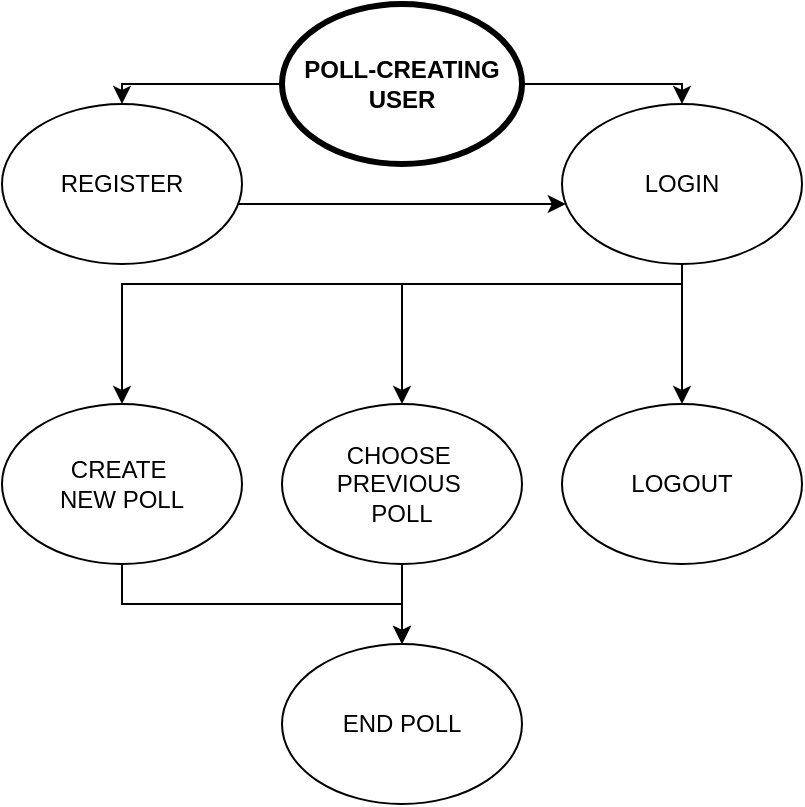 <mxfile version="20.2.8" type="device"><diagram id="ZwVSAykQlrm8Aq7uZ6TX" name="Page-1"><mxGraphModel dx="782" dy="428" grid="1" gridSize="10" guides="1" tooltips="1" connect="1" arrows="1" fold="1" page="1" pageScale="1" pageWidth="827" pageHeight="1169" math="0" shadow="0"><root><mxCell id="0"/><mxCell id="1" parent="0"/><mxCell id="RBZ3uCqeTpt71z_qxBCQ-2" style="edgeStyle=orthogonalEdgeStyle;rounded=0;orthogonalLoop=1;jettySize=auto;html=1;entryX=0.5;entryY=0;entryDx=0;entryDy=0;" parent="1" source="RBZ3uCqeTpt71z_qxBCQ-1" target="RBZ3uCqeTpt71z_qxBCQ-3" edge="1"><mxGeometry relative="1" as="geometry"><mxPoint x="200" y="200" as="targetPoint"/><Array as="points"><mxPoint x="260" y="120"/></Array></mxGeometry></mxCell><mxCell id="RBZ3uCqeTpt71z_qxBCQ-5" style="edgeStyle=orthogonalEdgeStyle;rounded=0;orthogonalLoop=1;jettySize=auto;html=1;exitX=1;exitY=0.5;exitDx=0;exitDy=0;entryX=0.5;entryY=0;entryDx=0;entryDy=0;" parent="1" source="RBZ3uCqeTpt71z_qxBCQ-1" target="RBZ3uCqeTpt71z_qxBCQ-4" edge="1"><mxGeometry relative="1" as="geometry"><Array as="points"><mxPoint x="540" y="120"/></Array></mxGeometry></mxCell><mxCell id="RBZ3uCqeTpt71z_qxBCQ-1" value="&lt;b&gt;POLL-CREATING&lt;br&gt;USER&lt;br&gt;&lt;/b&gt;" style="ellipse;whiteSpace=wrap;html=1;strokeWidth=3;" parent="1" vertex="1"><mxGeometry x="340" y="80" width="120" height="80" as="geometry"/></mxCell><mxCell id="RBZ3uCqeTpt71z_qxBCQ-6" style="edgeStyle=orthogonalEdgeStyle;rounded=0;orthogonalLoop=1;jettySize=auto;html=1;exitX=0.5;exitY=1;exitDx=0;exitDy=0;" parent="1" source="RBZ3uCqeTpt71z_qxBCQ-3" target="RBZ3uCqeTpt71z_qxBCQ-4" edge="1"><mxGeometry relative="1" as="geometry"><Array as="points"><mxPoint x="260" y="180"/></Array></mxGeometry></mxCell><mxCell id="RBZ3uCqeTpt71z_qxBCQ-3" value="REGISTER" style="ellipse;whiteSpace=wrap;html=1;strokeWidth=1;" parent="1" vertex="1"><mxGeometry x="200" y="130" width="120" height="80" as="geometry"/></mxCell><mxCell id="RBZ3uCqeTpt71z_qxBCQ-11" style="edgeStyle=orthogonalEdgeStyle;rounded=0;orthogonalLoop=1;jettySize=auto;html=1;exitX=0.5;exitY=1;exitDx=0;exitDy=0;entryX=0.5;entryY=0;entryDx=0;entryDy=0;" parent="1" source="RBZ3uCqeTpt71z_qxBCQ-4" target="RBZ3uCqeTpt71z_qxBCQ-8" edge="1"><mxGeometry relative="1" as="geometry"><Array as="points"><mxPoint x="540" y="220"/><mxPoint x="260" y="220"/></Array></mxGeometry></mxCell><mxCell id="RBZ3uCqeTpt71z_qxBCQ-12" style="edgeStyle=orthogonalEdgeStyle;rounded=0;orthogonalLoop=1;jettySize=auto;html=1;exitX=1;exitY=1;exitDx=0;exitDy=0;entryX=0.5;entryY=0;entryDx=0;entryDy=0;" parent="1" source="RBZ3uCqeTpt71z_qxBCQ-4" target="RBZ3uCqeTpt71z_qxBCQ-9" edge="1"><mxGeometry relative="1" as="geometry"><Array as="points"><mxPoint x="550" y="198"/><mxPoint x="550" y="208"/><mxPoint x="540" y="208"/></Array></mxGeometry></mxCell><mxCell id="0ayqQjsBsGEt60l26ECd-2" style="edgeStyle=orthogonalEdgeStyle;rounded=0;orthogonalLoop=1;jettySize=auto;html=1;exitX=0.5;exitY=1;exitDx=0;exitDy=0;" edge="1" parent="1" source="RBZ3uCqeTpt71z_qxBCQ-4" target="0ayqQjsBsGEt60l26ECd-1"><mxGeometry relative="1" as="geometry"><Array as="points"><mxPoint x="540" y="220"/><mxPoint x="400" y="220"/></Array></mxGeometry></mxCell><mxCell id="RBZ3uCqeTpt71z_qxBCQ-4" value="LOGIN" style="ellipse;whiteSpace=wrap;html=1;strokeWidth=1;" parent="1" vertex="1"><mxGeometry x="480" y="130" width="120" height="80" as="geometry"/></mxCell><mxCell id="0ayqQjsBsGEt60l26ECd-4" style="edgeStyle=orthogonalEdgeStyle;rounded=0;orthogonalLoop=1;jettySize=auto;html=1;exitX=0.5;exitY=1;exitDx=0;exitDy=0;entryX=0.5;entryY=0;entryDx=0;entryDy=0;" edge="1" parent="1" source="RBZ3uCqeTpt71z_qxBCQ-8" target="0ayqQjsBsGEt60l26ECd-3"><mxGeometry relative="1" as="geometry"/></mxCell><mxCell id="RBZ3uCqeTpt71z_qxBCQ-8" value="CREATE&amp;nbsp;&lt;br&gt;NEW POLL" style="ellipse;whiteSpace=wrap;html=1;strokeWidth=1;" parent="1" vertex="1"><mxGeometry x="200" y="280" width="120" height="80" as="geometry"/></mxCell><mxCell id="RBZ3uCqeTpt71z_qxBCQ-9" value="LOGOUT" style="ellipse;whiteSpace=wrap;html=1;strokeWidth=1;" parent="1" vertex="1"><mxGeometry x="480" y="280" width="120" height="80" as="geometry"/></mxCell><mxCell id="0ayqQjsBsGEt60l26ECd-5" style="edgeStyle=orthogonalEdgeStyle;rounded=0;orthogonalLoop=1;jettySize=auto;html=1;exitX=0.5;exitY=1;exitDx=0;exitDy=0;" edge="1" parent="1" source="0ayqQjsBsGEt60l26ECd-1"><mxGeometry relative="1" as="geometry"><mxPoint x="400" y="400" as="targetPoint"/></mxGeometry></mxCell><mxCell id="0ayqQjsBsGEt60l26ECd-1" value="CHOOSE&amp;nbsp;&lt;br&gt;PREVIOUS&amp;nbsp;&lt;br&gt;POLL" style="ellipse;whiteSpace=wrap;html=1;" vertex="1" parent="1"><mxGeometry x="340" y="280" width="120" height="80" as="geometry"/></mxCell><mxCell id="0ayqQjsBsGEt60l26ECd-3" value="END POLL" style="ellipse;whiteSpace=wrap;html=1;" vertex="1" parent="1"><mxGeometry x="340" y="400" width="120" height="80" as="geometry"/></mxCell></root></mxGraphModel></diagram></mxfile>